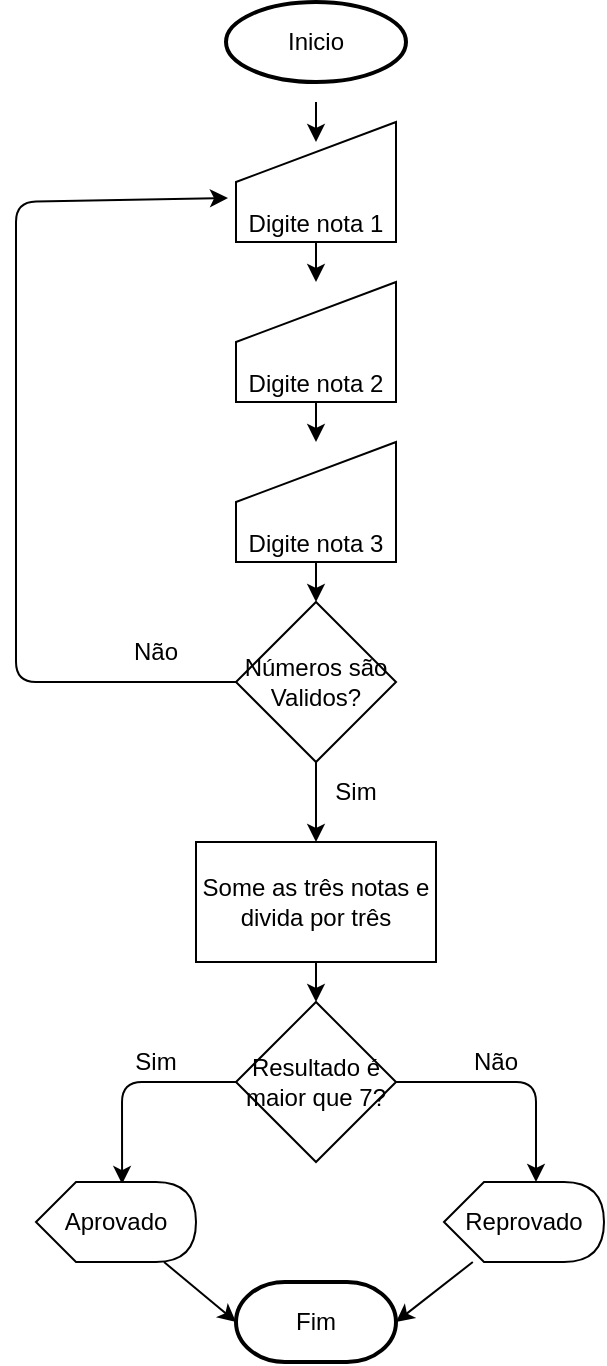 <mxfile>
    <diagram id="Z2gxNHxXA9Y2QVVbImBF" name="B">
        <mxGraphModel dx="577" dy="569" grid="1" gridSize="10" guides="1" tooltips="1" connect="1" arrows="1" fold="1" page="1" pageScale="1" pageWidth="827" pageHeight="1169" math="0" shadow="0">
            <root>
                <mxCell id="0"/>
                <mxCell id="1" parent="0"/>
                <mxCell id="5" value="" style="edgeStyle=none;html=1;" parent="1" edge="1">
                    <mxGeometry relative="1" as="geometry">
                        <mxPoint x="270" y="90" as="sourcePoint"/>
                        <mxPoint x="270" y="110" as="targetPoint"/>
                    </mxGeometry>
                </mxCell>
                <mxCell id="12" style="edgeStyle=none;html=1;entryX=-0.05;entryY=0.633;entryDx=0;entryDy=0;entryPerimeter=0;" parent="1" source="10" target="34" edge="1">
                    <mxGeometry relative="1" as="geometry">
                        <mxPoint x="210" y="125" as="targetPoint"/>
                        <Array as="points">
                            <mxPoint x="120" y="380"/>
                            <mxPoint x="120" y="140"/>
                        </Array>
                    </mxGeometry>
                </mxCell>
                <mxCell id="14" value="" style="edgeStyle=none;html=1;" parent="1" source="10" target="13" edge="1">
                    <mxGeometry relative="1" as="geometry"/>
                </mxCell>
                <mxCell id="10" value="Números são Validos?" style="rhombus;whiteSpace=wrap;html=1;" parent="1" vertex="1">
                    <mxGeometry x="230" y="340" width="80" height="80" as="geometry"/>
                </mxCell>
                <mxCell id="16" value="" style="edgeStyle=none;html=1;" parent="1" source="13" target="15" edge="1">
                    <mxGeometry relative="1" as="geometry"/>
                </mxCell>
                <mxCell id="13" value="Some as três notas e divida por três" style="whiteSpace=wrap;html=1;" parent="1" vertex="1">
                    <mxGeometry x="210" y="460" width="120" height="60" as="geometry"/>
                </mxCell>
                <mxCell id="31" style="edgeStyle=none;html=1;entryX=0.5;entryY=0;entryDx=0;entryDy=0;" parent="1" source="15" edge="1">
                    <mxGeometry relative="1" as="geometry">
                        <mxPoint x="380" y="630" as="targetPoint"/>
                        <Array as="points">
                            <mxPoint x="380" y="580"/>
                        </Array>
                    </mxGeometry>
                </mxCell>
                <mxCell id="32" style="edgeStyle=none;html=1;entryX=0.442;entryY=0.013;entryDx=0;entryDy=0;entryPerimeter=0;" parent="1" source="15" edge="1">
                    <mxGeometry relative="1" as="geometry">
                        <mxPoint x="173.04" y="631.04" as="targetPoint"/>
                        <Array as="points">
                            <mxPoint x="173" y="580"/>
                        </Array>
                    </mxGeometry>
                </mxCell>
                <mxCell id="15" value="Resultado é maior que 7?" style="rhombus;whiteSpace=wrap;html=1;direction=south;" parent="1" vertex="1">
                    <mxGeometry x="230" y="540" width="80" height="80" as="geometry"/>
                </mxCell>
                <mxCell id="17" value="Não" style="text;html=1;strokeColor=none;fillColor=none;align=center;verticalAlign=middle;whiteSpace=wrap;rounded=0;" parent="1" vertex="1">
                    <mxGeometry x="160" y="350" width="60" height="30" as="geometry"/>
                </mxCell>
                <mxCell id="18" value="Sim" style="text;html=1;strokeColor=none;fillColor=none;align=center;verticalAlign=middle;whiteSpace=wrap;rounded=0;" parent="1" vertex="1">
                    <mxGeometry x="260" y="420" width="60" height="30" as="geometry"/>
                </mxCell>
                <mxCell id="30" value="" style="edgeStyle=none;html=1;entryX=0.5;entryY=0;entryDx=0;entryDy=0;" parent="1" target="10" edge="1">
                    <mxGeometry relative="1" as="geometry">
                        <mxPoint x="270" y="320" as="sourcePoint"/>
                    </mxGeometry>
                </mxCell>
                <mxCell id="38" value="" style="edgeStyle=none;html=1;" parent="1" source="34" target="37" edge="1">
                    <mxGeometry relative="1" as="geometry"/>
                </mxCell>
                <mxCell id="34" value="Digite nota 1" style="shape=manualInput;whiteSpace=wrap;html=1;verticalAlign=bottom;" parent="1" vertex="1">
                    <mxGeometry x="230" y="100" width="80" height="60" as="geometry"/>
                </mxCell>
                <mxCell id="40" value="" style="edgeStyle=none;html=1;" parent="1" source="37" target="39" edge="1">
                    <mxGeometry relative="1" as="geometry"/>
                </mxCell>
                <mxCell id="37" value="Digite nota 2" style="shape=manualInput;whiteSpace=wrap;html=1;verticalAlign=bottom;" parent="1" vertex="1">
                    <mxGeometry x="230" y="180" width="80" height="60" as="geometry"/>
                </mxCell>
                <mxCell id="39" value="Digite nota 3" style="shape=manualInput;whiteSpace=wrap;html=1;verticalAlign=bottom;" parent="1" vertex="1">
                    <mxGeometry x="230" y="260" width="80" height="60" as="geometry"/>
                </mxCell>
                <mxCell id="48" style="edgeStyle=none;html=1;entryX=0;entryY=0.5;entryDx=0;entryDy=0;entryPerimeter=0;" parent="1" source="41" target="47" edge="1">
                    <mxGeometry relative="1" as="geometry"/>
                </mxCell>
                <mxCell id="41" value="Aprovado" style="shape=display;whiteSpace=wrap;html=1;" parent="1" vertex="1">
                    <mxGeometry x="130" y="630" width="80" height="40" as="geometry"/>
                </mxCell>
                <mxCell id="49" style="edgeStyle=none;html=1;entryX=1;entryY=0.5;entryDx=0;entryDy=0;entryPerimeter=0;" parent="1" source="42" target="47" edge="1">
                    <mxGeometry relative="1" as="geometry"/>
                </mxCell>
                <mxCell id="42" value="Reprovado" style="shape=display;whiteSpace=wrap;html=1;" parent="1" vertex="1">
                    <mxGeometry x="334" y="630" width="80" height="40" as="geometry"/>
                </mxCell>
                <mxCell id="43" value="Sim" style="text;html=1;strokeColor=none;fillColor=none;align=center;verticalAlign=middle;whiteSpace=wrap;rounded=0;" parent="1" vertex="1">
                    <mxGeometry x="160" y="555" width="60" height="30" as="geometry"/>
                </mxCell>
                <mxCell id="44" value="Não" style="text;html=1;strokeColor=none;fillColor=none;align=center;verticalAlign=middle;whiteSpace=wrap;rounded=0;" parent="1" vertex="1">
                    <mxGeometry x="330" y="555" width="60" height="30" as="geometry"/>
                </mxCell>
                <mxCell id="47" value="Fim" style="strokeWidth=2;html=1;shape=mxgraph.flowchart.terminator;whiteSpace=wrap;" parent="1" vertex="1">
                    <mxGeometry x="230" y="680" width="80" height="40" as="geometry"/>
                </mxCell>
                <mxCell id="50" value="Inicio" style="strokeWidth=2;html=1;shape=mxgraph.flowchart.start_1;whiteSpace=wrap;" parent="1" vertex="1">
                    <mxGeometry x="225" y="40" width="90" height="40" as="geometry"/>
                </mxCell>
            </root>
        </mxGraphModel>
    </diagram>
    <diagram id="aunRBquT-nBcSmTOPC7o" name="A">
        <mxGraphModel dx="577" dy="569" grid="1" gridSize="10" guides="1" tooltips="1" connect="1" arrows="1" fold="1" page="1" pageScale="1" pageWidth="827" pageHeight="1169" math="0" shadow="0">
            <root>
                <mxCell id="0"/>
                <mxCell id="1" parent="0"/>
                <mxCell id="PDj9KsPCws1lEHb0P5cP-4" value="" style="edgeStyle=none;html=1;" edge="1" parent="1" source="PDj9KsPCws1lEHb0P5cP-1" target="PDj9KsPCws1lEHb0P5cP-2">
                    <mxGeometry relative="1" as="geometry"/>
                </mxCell>
                <mxCell id="PDj9KsPCws1lEHb0P5cP-1" value="Inicio" style="strokeWidth=2;html=1;shape=mxgraph.flowchart.start_1;whiteSpace=wrap;" vertex="1" parent="1">
                    <mxGeometry x="220" y="20" width="100" height="60" as="geometry"/>
                </mxCell>
                <mxCell id="PDj9KsPCws1lEHb0P5cP-6" value="" style="edgeStyle=none;html=1;" edge="1" parent="1" source="PDj9KsPCws1lEHb0P5cP-2" target="PDj9KsPCws1lEHb0P5cP-5">
                    <mxGeometry relative="1" as="geometry"/>
                </mxCell>
                <mxCell id="PDj9KsPCws1lEHb0P5cP-2" value="Digite um número" style="html=1;strokeWidth=2;shape=manualInput;whiteSpace=wrap;rounded=1;size=26;arcSize=11;verticalAlign=bottom;" vertex="1" parent="1">
                    <mxGeometry x="220" y="120" width="100" height="60" as="geometry"/>
                </mxCell>
                <mxCell id="PDj9KsPCws1lEHb0P5cP-11" value="" style="edgeStyle=none;html=1;" edge="1" parent="1" source="PDj9KsPCws1lEHb0P5cP-5">
                    <mxGeometry relative="1" as="geometry">
                        <mxPoint x="270" y="300" as="targetPoint"/>
                    </mxGeometry>
                </mxCell>
                <mxCell id="PDj9KsPCws1lEHb0P5cP-5" value="soma = Sobre número digitado some 1" style="whiteSpace=wrap;html=1;verticalAlign=bottom;strokeWidth=2;rounded=1;arcSize=11;" vertex="1" parent="1">
                    <mxGeometry x="210" y="210" width="120" height="60" as="geometry"/>
                </mxCell>
                <mxCell id="PDj9KsPCws1lEHb0P5cP-14" value="" style="edgeStyle=none;html=1;" edge="1" parent="1" source="PDj9KsPCws1lEHb0P5cP-9" target="PDj9KsPCws1lEHb0P5cP-13">
                    <mxGeometry relative="1" as="geometry"/>
                </mxCell>
                <mxCell id="PDj9KsPCws1lEHb0P5cP-9" value="subtração = Sobre número digitado subtraia 1" style="whiteSpace=wrap;html=1;verticalAlign=bottom;strokeWidth=2;rounded=1;arcSize=11;" vertex="1" parent="1">
                    <mxGeometry x="210" y="300" width="120" height="60" as="geometry"/>
                </mxCell>
                <mxCell id="PDj9KsPCws1lEHb0P5cP-16" value="" style="edgeStyle=none;html=1;" edge="1" parent="1" source="PDj9KsPCws1lEHb0P5cP-13" target="PDj9KsPCws1lEHb0P5cP-15">
                    <mxGeometry relative="1" as="geometry"/>
                </mxCell>
                <mxCell id="PDj9KsPCws1lEHb0P5cP-13" value="Imprima soma" style="strokeWidth=2;html=1;shape=mxgraph.flowchart.document2;whiteSpace=wrap;size=0.25;" vertex="1" parent="1">
                    <mxGeometry x="220" y="400" width="100" height="60" as="geometry"/>
                </mxCell>
                <mxCell id="PDj9KsPCws1lEHb0P5cP-18" value="" style="edgeStyle=none;html=1;" edge="1" parent="1" source="PDj9KsPCws1lEHb0P5cP-15" target="PDj9KsPCws1lEHb0P5cP-17">
                    <mxGeometry relative="1" as="geometry"/>
                </mxCell>
                <mxCell id="PDj9KsPCws1lEHb0P5cP-15" value="Imprima subtração" style="strokeWidth=2;html=1;shape=mxgraph.flowchart.document2;whiteSpace=wrap;size=0.25;" vertex="1" parent="1">
                    <mxGeometry x="220" y="490" width="100" height="60" as="geometry"/>
                </mxCell>
                <mxCell id="PDj9KsPCws1lEHb0P5cP-17" value="Fim" style="strokeWidth=2;html=1;shape=mxgraph.flowchart.terminator;whiteSpace=wrap;" vertex="1" parent="1">
                    <mxGeometry x="220" y="600" width="100" height="60" as="geometry"/>
                </mxCell>
            </root>
        </mxGraphModel>
    </diagram>
</mxfile>